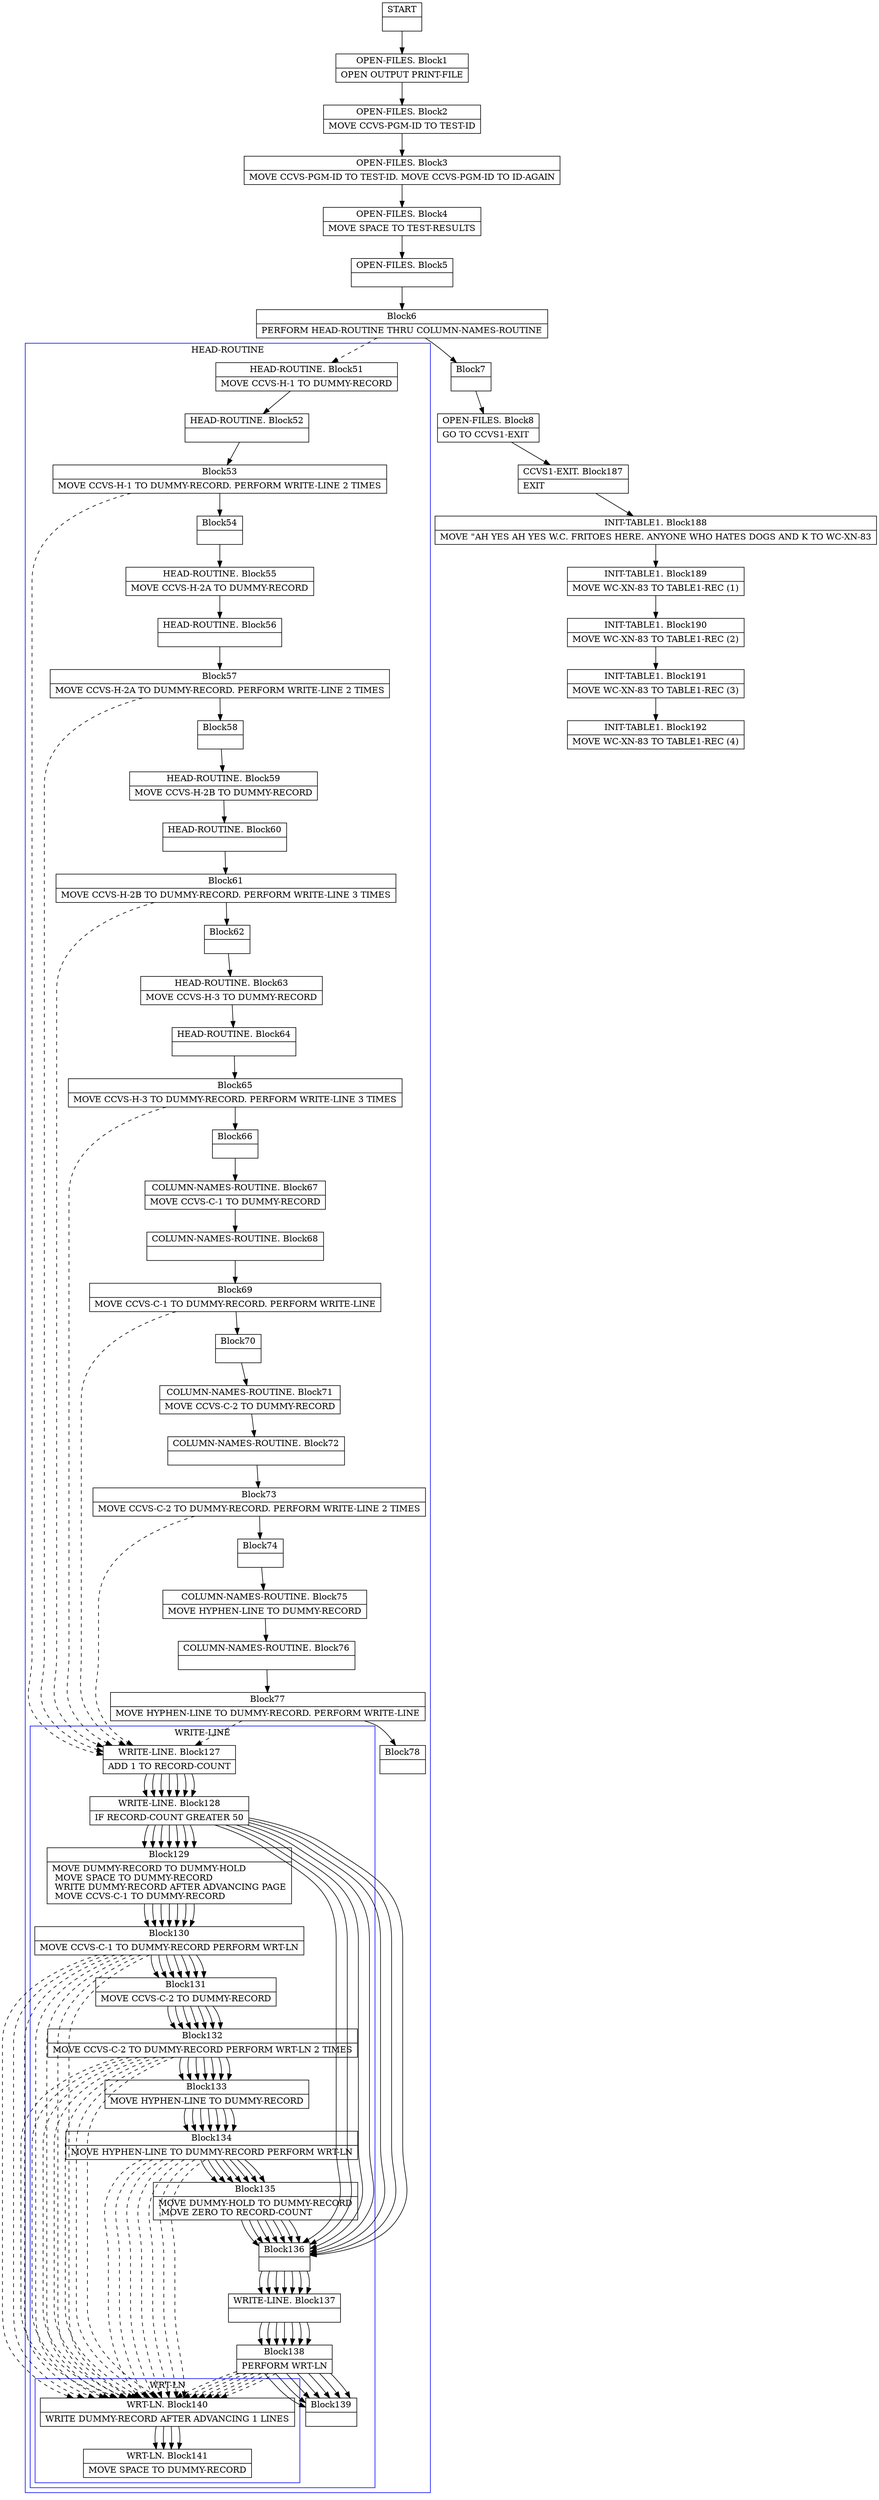 digraph Cfg {
compound=true;
node [
shape = "record"
]

edge [
arrowtail = "empty"
]
Block0 [
label = "{START|}"
]
Block1 [
label = "{OPEN-FILES. Block1|    OPEN     OUTPUT PRINT-FILE\l}"
]
Block2 [
label = "{OPEN-FILES. Block2|    MOVE CCVS-PGM-ID TO TEST-ID\l}"
]
Block3 [
label = "{OPEN-FILES. Block3|    MOVE CCVS-PGM-ID TO TEST-ID. MOVE CCVS-PGM-ID TO ID-AGAIN\l}"
]
Block4 [
label = "{OPEN-FILES. Block4|    MOVE    SPACE TO TEST-RESULTS\l}"
]
Block5 [
label = "{OPEN-FILES. Block5|}"
]
Block6 [
label = "{Block6|    PERFORM  HEAD-ROUTINE THRU COLUMN-NAMES-ROUTINE\l}"
]
subgraph cluster_1{
color = blue;
label = "HEAD-ROUTINE";
Block51 [
label = "{HEAD-ROUTINE. Block51|    MOVE CCVS-H-1  TO DUMMY-RECORD\l}"
]
Block52 [
label = "{HEAD-ROUTINE. Block52|}"
]
Block53 [
label = "{Block53|    MOVE CCVS-H-1  TO DUMMY-RECORD. PERFORM WRITE-LINE 2 TIMES\l}"
]
subgraph cluster_7{
color = blue;
label = "WRITE-LINE";
Block127 [
label = "{WRITE-LINE. Block127|    ADD 1 TO RECORD-COUNT\l}"
]
Block128 [
label = "{WRITE-LINE. Block128|    IF RECORD-COUNT GREATER 50\l}"
]
Block129 [
label = "{Block129|        MOVE DUMMY-RECORD TO DUMMY-HOLD\l        MOVE SPACE TO DUMMY-RECORD\l        WRITE DUMMY-RECORD AFTER ADVANCING PAGE\l        MOVE CCVS-C-1 TO DUMMY-RECORD\l}"
]
Block130 [
label = "{Block130|        MOVE CCVS-C-1 TO DUMMY-RECORD PERFORM WRT-LN\l}"
]
subgraph cluster_21{
color = blue;
label = "WRT-LN";
Block140 [
label = "{WRT-LN. Block140|    WRITE    DUMMY-RECORD AFTER ADVANCING 1 LINES\l}"
]
Block141 [
label = "{WRT-LN. Block141|    MOVE SPACE TO DUMMY-RECORD\l}"
]
Block140 -> Block141

}
Block130 -> Block140 [style=dashed]

Block131 [
label = "{Block131|        MOVE CCVS-C-2 TO DUMMY-RECORD\l}"
]
Block132 [
label = "{Block132|        MOVE CCVS-C-2 TO DUMMY-RECORD PERFORM WRT-LN 2 TIMES\l}"
]
subgraph cluster_22{
color = blue;
label = "WRT-LN";
Block140 [
label = "{WRT-LN. Block140|    WRITE    DUMMY-RECORD AFTER ADVANCING 1 LINES\l}"
]
Block141 [
label = "{WRT-LN. Block141|    MOVE SPACE TO DUMMY-RECORD\l}"
]
Block140 -> Block141

}
Block132 -> Block140 [style=dashed]

Block133 [
label = "{Block133|        MOVE HYPHEN-LINE TO DUMMY-RECORD\l}"
]
Block134 [
label = "{Block134|        MOVE HYPHEN-LINE TO DUMMY-RECORD PERFORM WRT-LN\l}"
]
subgraph cluster_23{
color = blue;
label = "WRT-LN";
Block140 [
label = "{WRT-LN. Block140|    WRITE    DUMMY-RECORD AFTER ADVANCING 1 LINES\l}"
]
Block141 [
label = "{WRT-LN. Block141|    MOVE SPACE TO DUMMY-RECORD\l}"
]
Block140 -> Block141

}
Block134 -> Block140 [style=dashed]

Block135 [
label = "{Block135|        MOVE DUMMY-HOLD TO DUMMY-RECORD\l        MOVE ZERO TO RECORD-COUNT\l}"
]
Block136 [
label = "{Block136|}"
]
Block137 [
label = "{WRITE-LINE. Block137|}"
]
Block138 [
label = "{Block138|    PERFORM WRT-LN\l}"
]
subgraph cluster_24{
color = blue;
label = "WRT-LN";
Block140 [
label = "{WRT-LN. Block140|    WRITE    DUMMY-RECORD AFTER ADVANCING 1 LINES\l}"
]
Block141 [
label = "{WRT-LN. Block141|    MOVE SPACE TO DUMMY-RECORD\l}"
]
Block140 -> Block141

}
Block138 -> Block140 [style=dashed]

Block139 [
label = "{Block139|}"
]
Block127 -> Block128
Block128 -> Block129
Block128 -> Block136
Block129 -> Block130
Block130 -> Block131
Block131 -> Block132
Block132 -> Block133
Block133 -> Block134
Block134 -> Block135
Block135 -> Block136
Block136 -> Block137
Block137 -> Block138
Block138 -> Block139

}
Block53 -> Block127 [style=dashed]

Block54 [
label = "{Block54|}"
]
Block55 [
label = "{HEAD-ROUTINE. Block55|    MOVE CCVS-H-2A TO DUMMY-RECORD\l}"
]
Block56 [
label = "{HEAD-ROUTINE. Block56|}"
]
Block57 [
label = "{Block57|    MOVE CCVS-H-2A TO DUMMY-RECORD. PERFORM WRITE-LINE 2 TIMES\l}"
]
subgraph cluster_8{
color = blue;
label = "WRITE-LINE";
Block127 [
label = "{WRITE-LINE. Block127|    ADD 1 TO RECORD-COUNT\l}"
]
Block128 [
label = "{WRITE-LINE. Block128|    IF RECORD-COUNT GREATER 50\l}"
]
Block129 [
label = "{Block129|        MOVE DUMMY-RECORD TO DUMMY-HOLD\l        MOVE SPACE TO DUMMY-RECORD\l        WRITE DUMMY-RECORD AFTER ADVANCING PAGE\l        MOVE CCVS-C-1 TO DUMMY-RECORD\l}"
]
Block130 [
label = "{Block130|        MOVE CCVS-C-1 TO DUMMY-RECORD PERFORM WRT-LN\l}"
]
Block130 -> Block140 [style=dashed]

Block131 [
label = "{Block131|        MOVE CCVS-C-2 TO DUMMY-RECORD\l}"
]
Block132 [
label = "{Block132|        MOVE CCVS-C-2 TO DUMMY-RECORD PERFORM WRT-LN 2 TIMES\l}"
]
Block132 -> Block140 [style=dashed]

Block133 [
label = "{Block133|        MOVE HYPHEN-LINE TO DUMMY-RECORD\l}"
]
Block134 [
label = "{Block134|        MOVE HYPHEN-LINE TO DUMMY-RECORD PERFORM WRT-LN\l}"
]
Block134 -> Block140 [style=dashed]

Block135 [
label = "{Block135|        MOVE DUMMY-HOLD TO DUMMY-RECORD\l        MOVE ZERO TO RECORD-COUNT\l}"
]
Block136 [
label = "{Block136|}"
]
Block137 [
label = "{WRITE-LINE. Block137|}"
]
Block138 [
label = "{Block138|    PERFORM WRT-LN\l}"
]
Block138 -> Block140 [style=dashed]

Block139 [
label = "{Block139|}"
]
Block127 -> Block128
Block128 -> Block129
Block128 -> Block136
Block129 -> Block130
Block130 -> Block131
Block131 -> Block132
Block132 -> Block133
Block133 -> Block134
Block134 -> Block135
Block135 -> Block136
Block136 -> Block137
Block137 -> Block138
Block138 -> Block139

}
Block57 -> Block127 [style=dashed]

Block58 [
label = "{Block58|}"
]
Block59 [
label = "{HEAD-ROUTINE. Block59|    MOVE CCVS-H-2B TO DUMMY-RECORD\l}"
]
Block60 [
label = "{HEAD-ROUTINE. Block60|}"
]
Block61 [
label = "{Block61|    MOVE CCVS-H-2B TO DUMMY-RECORD. PERFORM WRITE-LINE 3 TIMES\l}"
]
subgraph cluster_9{
color = blue;
label = "WRITE-LINE";
Block127 [
label = "{WRITE-LINE. Block127|    ADD 1 TO RECORD-COUNT\l}"
]
Block128 [
label = "{WRITE-LINE. Block128|    IF RECORD-COUNT GREATER 50\l}"
]
Block129 [
label = "{Block129|        MOVE DUMMY-RECORD TO DUMMY-HOLD\l        MOVE SPACE TO DUMMY-RECORD\l        WRITE DUMMY-RECORD AFTER ADVANCING PAGE\l        MOVE CCVS-C-1 TO DUMMY-RECORD\l}"
]
Block130 [
label = "{Block130|        MOVE CCVS-C-1 TO DUMMY-RECORD PERFORM WRT-LN\l}"
]
Block130 -> Block140 [style=dashed]

Block131 [
label = "{Block131|        MOVE CCVS-C-2 TO DUMMY-RECORD\l}"
]
Block132 [
label = "{Block132|        MOVE CCVS-C-2 TO DUMMY-RECORD PERFORM WRT-LN 2 TIMES\l}"
]
Block132 -> Block140 [style=dashed]

Block133 [
label = "{Block133|        MOVE HYPHEN-LINE TO DUMMY-RECORD\l}"
]
Block134 [
label = "{Block134|        MOVE HYPHEN-LINE TO DUMMY-RECORD PERFORM WRT-LN\l}"
]
Block134 -> Block140 [style=dashed]

Block135 [
label = "{Block135|        MOVE DUMMY-HOLD TO DUMMY-RECORD\l        MOVE ZERO TO RECORD-COUNT\l}"
]
Block136 [
label = "{Block136|}"
]
Block137 [
label = "{WRITE-LINE. Block137|}"
]
Block138 [
label = "{Block138|    PERFORM WRT-LN\l}"
]
Block138 -> Block140 [style=dashed]

Block139 [
label = "{Block139|}"
]
Block127 -> Block128
Block128 -> Block129
Block128 -> Block136
Block129 -> Block130
Block130 -> Block131
Block131 -> Block132
Block132 -> Block133
Block133 -> Block134
Block134 -> Block135
Block135 -> Block136
Block136 -> Block137
Block137 -> Block138
Block138 -> Block139

}
Block61 -> Block127 [style=dashed]

Block62 [
label = "{Block62|}"
]
Block63 [
label = "{HEAD-ROUTINE. Block63|    MOVE CCVS-H-3  TO DUMMY-RECORD\l}"
]
Block64 [
label = "{HEAD-ROUTINE. Block64|}"
]
Block65 [
label = "{Block65|    MOVE CCVS-H-3  TO DUMMY-RECORD. PERFORM WRITE-LINE 3 TIMES\l}"
]
subgraph cluster_10{
color = blue;
label = "WRITE-LINE";
Block127 [
label = "{WRITE-LINE. Block127|    ADD 1 TO RECORD-COUNT\l}"
]
Block128 [
label = "{WRITE-LINE. Block128|    IF RECORD-COUNT GREATER 50\l}"
]
Block129 [
label = "{Block129|        MOVE DUMMY-RECORD TO DUMMY-HOLD\l        MOVE SPACE TO DUMMY-RECORD\l        WRITE DUMMY-RECORD AFTER ADVANCING PAGE\l        MOVE CCVS-C-1 TO DUMMY-RECORD\l}"
]
Block130 [
label = "{Block130|        MOVE CCVS-C-1 TO DUMMY-RECORD PERFORM WRT-LN\l}"
]
Block130 -> Block140 [style=dashed]

Block131 [
label = "{Block131|        MOVE CCVS-C-2 TO DUMMY-RECORD\l}"
]
Block132 [
label = "{Block132|        MOVE CCVS-C-2 TO DUMMY-RECORD PERFORM WRT-LN 2 TIMES\l}"
]
Block132 -> Block140 [style=dashed]

Block133 [
label = "{Block133|        MOVE HYPHEN-LINE TO DUMMY-RECORD\l}"
]
Block134 [
label = "{Block134|        MOVE HYPHEN-LINE TO DUMMY-RECORD PERFORM WRT-LN\l}"
]
Block134 -> Block140 [style=dashed]

Block135 [
label = "{Block135|        MOVE DUMMY-HOLD TO DUMMY-RECORD\l        MOVE ZERO TO RECORD-COUNT\l}"
]
Block136 [
label = "{Block136|}"
]
Block137 [
label = "{WRITE-LINE. Block137|}"
]
Block138 [
label = "{Block138|    PERFORM WRT-LN\l}"
]
Block138 -> Block140 [style=dashed]

Block139 [
label = "{Block139|}"
]
Block127 -> Block128
Block128 -> Block129
Block128 -> Block136
Block129 -> Block130
Block130 -> Block131
Block131 -> Block132
Block132 -> Block133
Block133 -> Block134
Block134 -> Block135
Block135 -> Block136
Block136 -> Block137
Block137 -> Block138
Block138 -> Block139

}
Block65 -> Block127 [style=dashed]

Block66 [
label = "{Block66|}"
]
Block67 [
label = "{COLUMN-NAMES-ROUTINE. Block67|    MOVE CCVS-C-1 TO DUMMY-RECORD\l}"
]
Block68 [
label = "{COLUMN-NAMES-ROUTINE. Block68|}"
]
Block69 [
label = "{Block69|    MOVE CCVS-C-1 TO DUMMY-RECORD. PERFORM WRITE-LINE\l}"
]
subgraph cluster_11{
color = blue;
label = "WRITE-LINE";
Block127 [
label = "{WRITE-LINE. Block127|    ADD 1 TO RECORD-COUNT\l}"
]
Block128 [
label = "{WRITE-LINE. Block128|    IF RECORD-COUNT GREATER 50\l}"
]
Block129 [
label = "{Block129|        MOVE DUMMY-RECORD TO DUMMY-HOLD\l        MOVE SPACE TO DUMMY-RECORD\l        WRITE DUMMY-RECORD AFTER ADVANCING PAGE\l        MOVE CCVS-C-1 TO DUMMY-RECORD\l}"
]
Block130 [
label = "{Block130|        MOVE CCVS-C-1 TO DUMMY-RECORD PERFORM WRT-LN\l}"
]
Block130 -> Block140 [style=dashed]

Block131 [
label = "{Block131|        MOVE CCVS-C-2 TO DUMMY-RECORD\l}"
]
Block132 [
label = "{Block132|        MOVE CCVS-C-2 TO DUMMY-RECORD PERFORM WRT-LN 2 TIMES\l}"
]
Block132 -> Block140 [style=dashed]

Block133 [
label = "{Block133|        MOVE HYPHEN-LINE TO DUMMY-RECORD\l}"
]
Block134 [
label = "{Block134|        MOVE HYPHEN-LINE TO DUMMY-RECORD PERFORM WRT-LN\l}"
]
Block134 -> Block140 [style=dashed]

Block135 [
label = "{Block135|        MOVE DUMMY-HOLD TO DUMMY-RECORD\l        MOVE ZERO TO RECORD-COUNT\l}"
]
Block136 [
label = "{Block136|}"
]
Block137 [
label = "{WRITE-LINE. Block137|}"
]
Block138 [
label = "{Block138|    PERFORM WRT-LN\l}"
]
Block138 -> Block140 [style=dashed]

Block139 [
label = "{Block139|}"
]
Block127 -> Block128
Block128 -> Block129
Block128 -> Block136
Block129 -> Block130
Block130 -> Block131
Block131 -> Block132
Block132 -> Block133
Block133 -> Block134
Block134 -> Block135
Block135 -> Block136
Block136 -> Block137
Block137 -> Block138
Block138 -> Block139

}
Block69 -> Block127 [style=dashed]

Block70 [
label = "{Block70|}"
]
Block71 [
label = "{COLUMN-NAMES-ROUTINE. Block71|    MOVE CCVS-C-2 TO DUMMY-RECORD\l}"
]
Block72 [
label = "{COLUMN-NAMES-ROUTINE. Block72|}"
]
Block73 [
label = "{Block73|    MOVE CCVS-C-2 TO DUMMY-RECORD. PERFORM WRITE-LINE 2 TIMES\l}"
]
subgraph cluster_12{
color = blue;
label = "WRITE-LINE";
Block127 [
label = "{WRITE-LINE. Block127|    ADD 1 TO RECORD-COUNT\l}"
]
Block128 [
label = "{WRITE-LINE. Block128|    IF RECORD-COUNT GREATER 50\l}"
]
Block129 [
label = "{Block129|        MOVE DUMMY-RECORD TO DUMMY-HOLD\l        MOVE SPACE TO DUMMY-RECORD\l        WRITE DUMMY-RECORD AFTER ADVANCING PAGE\l        MOVE CCVS-C-1 TO DUMMY-RECORD\l}"
]
Block130 [
label = "{Block130|        MOVE CCVS-C-1 TO DUMMY-RECORD PERFORM WRT-LN\l}"
]
Block130 -> Block140 [style=dashed]

Block131 [
label = "{Block131|        MOVE CCVS-C-2 TO DUMMY-RECORD\l}"
]
Block132 [
label = "{Block132|        MOVE CCVS-C-2 TO DUMMY-RECORD PERFORM WRT-LN 2 TIMES\l}"
]
Block132 -> Block140 [style=dashed]

Block133 [
label = "{Block133|        MOVE HYPHEN-LINE TO DUMMY-RECORD\l}"
]
Block134 [
label = "{Block134|        MOVE HYPHEN-LINE TO DUMMY-RECORD PERFORM WRT-LN\l}"
]
Block134 -> Block140 [style=dashed]

Block135 [
label = "{Block135|        MOVE DUMMY-HOLD TO DUMMY-RECORD\l        MOVE ZERO TO RECORD-COUNT\l}"
]
Block136 [
label = "{Block136|}"
]
Block137 [
label = "{WRITE-LINE. Block137|}"
]
Block138 [
label = "{Block138|    PERFORM WRT-LN\l}"
]
Block138 -> Block140 [style=dashed]

Block139 [
label = "{Block139|}"
]
Block127 -> Block128
Block128 -> Block129
Block128 -> Block136
Block129 -> Block130
Block130 -> Block131
Block131 -> Block132
Block132 -> Block133
Block133 -> Block134
Block134 -> Block135
Block135 -> Block136
Block136 -> Block137
Block137 -> Block138
Block138 -> Block139

}
Block73 -> Block127 [style=dashed]

Block74 [
label = "{Block74|}"
]
Block75 [
label = "{COLUMN-NAMES-ROUTINE. Block75|    MOVE HYPHEN-LINE TO DUMMY-RECORD\l}"
]
Block76 [
label = "{COLUMN-NAMES-ROUTINE. Block76|}"
]
Block77 [
label = "{Block77|    MOVE HYPHEN-LINE TO DUMMY-RECORD. PERFORM WRITE-LINE\l}"
]
subgraph cluster_13{
color = blue;
label = "WRITE-LINE";
Block127 [
label = "{WRITE-LINE. Block127|    ADD 1 TO RECORD-COUNT\l}"
]
Block128 [
label = "{WRITE-LINE. Block128|    IF RECORD-COUNT GREATER 50\l}"
]
Block129 [
label = "{Block129|        MOVE DUMMY-RECORD TO DUMMY-HOLD\l        MOVE SPACE TO DUMMY-RECORD\l        WRITE DUMMY-RECORD AFTER ADVANCING PAGE\l        MOVE CCVS-C-1 TO DUMMY-RECORD\l}"
]
Block130 [
label = "{Block130|        MOVE CCVS-C-1 TO DUMMY-RECORD PERFORM WRT-LN\l}"
]
Block130 -> Block140 [style=dashed]

Block131 [
label = "{Block131|        MOVE CCVS-C-2 TO DUMMY-RECORD\l}"
]
Block132 [
label = "{Block132|        MOVE CCVS-C-2 TO DUMMY-RECORD PERFORM WRT-LN 2 TIMES\l}"
]
Block132 -> Block140 [style=dashed]

Block133 [
label = "{Block133|        MOVE HYPHEN-LINE TO DUMMY-RECORD\l}"
]
Block134 [
label = "{Block134|        MOVE HYPHEN-LINE TO DUMMY-RECORD PERFORM WRT-LN\l}"
]
Block134 -> Block140 [style=dashed]

Block135 [
label = "{Block135|        MOVE DUMMY-HOLD TO DUMMY-RECORD\l        MOVE ZERO TO RECORD-COUNT\l}"
]
Block136 [
label = "{Block136|}"
]
Block137 [
label = "{WRITE-LINE. Block137|}"
]
Block138 [
label = "{Block138|    PERFORM WRT-LN\l}"
]
Block138 -> Block140 [style=dashed]

Block139 [
label = "{Block139|}"
]
Block127 -> Block128
Block128 -> Block129
Block128 -> Block136
Block129 -> Block130
Block130 -> Block131
Block131 -> Block132
Block132 -> Block133
Block133 -> Block134
Block134 -> Block135
Block135 -> Block136
Block136 -> Block137
Block137 -> Block138
Block138 -> Block139

}
Block77 -> Block127 [style=dashed]

Block78 [
label = "{Block78|}"
]
Block51 -> Block52
Block52 -> Block53
Block53 -> Block54
Block54 -> Block55
Block55 -> Block56
Block56 -> Block57
Block57 -> Block58
Block58 -> Block59
Block59 -> Block60
Block60 -> Block61
Block61 -> Block62
Block62 -> Block63
Block63 -> Block64
Block64 -> Block65
Block65 -> Block66
Block66 -> Block67
Block67 -> Block68
Block68 -> Block69
Block69 -> Block70
Block70 -> Block71
Block71 -> Block72
Block72 -> Block73
Block73 -> Block74
Block74 -> Block75
Block75 -> Block76
Block76 -> Block77
Block77 -> Block78

}
Block6 -> Block51 [style=dashed]

Block7 [
label = "{Block7|}"
]
Block8 [
label = "{OPEN-FILES. Block8|    GO TO CCVS1-EXIT\l}"
]
Block187 [
label = "{CCVS1-EXIT. Block187|    EXIT\l}"
]
Block188 [
label = "{INIT-TABLE1. Block188|    MOVE      \"AH YES AH YES W.C. FRITOES HERE. ANYONE WHO HATES DOGS AND K          TO WC-XN-83\l}"
]
Block189 [
label = "{INIT-TABLE1. Block189|    MOVE WC-XN-83 TO TABLE1-REC (1)\l}"
]
Block190 [
label = "{INIT-TABLE1. Block190|    MOVE WC-XN-83 TO TABLE1-REC (2)\l}"
]
Block191 [
label = "{INIT-TABLE1. Block191|    MOVE WC-XN-83 TO TABLE1-REC (3)\l}"
]
Block192 [
label = "{INIT-TABLE1. Block192|    MOVE WC-XN-83 TO TABLE1-REC (4)\l}"
]
Block0 -> Block1
Block1 -> Block2
Block2 -> Block3
Block3 -> Block4
Block4 -> Block5
Block5 -> Block6
Block6 -> Block7
Block7 -> Block8
Block8 -> Block187
Block187 -> Block188
Block188 -> Block189
Block189 -> Block190
Block190 -> Block191
Block191 -> Block192

}
